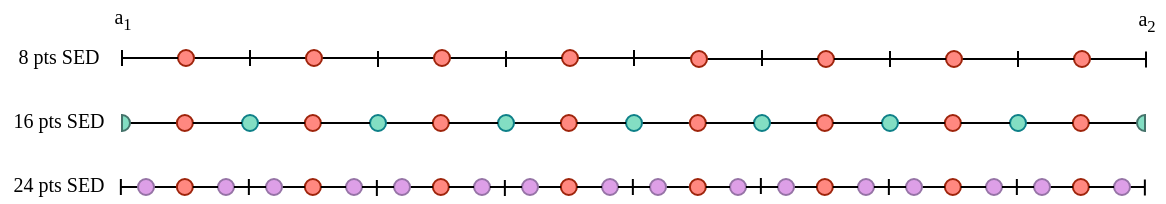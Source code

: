 <mxfile version="19.0.2" type="device"><diagram id="t1rFO4GFaMVporIxLslU" name="Page-1"><mxGraphModel dx="620" dy="334" grid="1" gridSize="2" guides="1" tooltips="1" connect="1" arrows="1" fold="1" page="1" pageScale="1" pageWidth="827" pageHeight="1169" math="0" shadow="0"><root><mxCell id="0"/><mxCell id="1" parent="0"/><mxCell id="R_F5awqtyZU5nKjXRvPa-4" value="" style="endArrow=none;html=1;rounded=0;startArrow=none;fontFamily=Times New Roman;" parent="1" source="R_F5awqtyZU5nKjXRvPa-13" edge="1"><mxGeometry width="50" height="50" relative="1" as="geometry"><mxPoint x="192" y="272" as="sourcePoint"/><mxPoint x="400" y="272" as="targetPoint"/></mxGeometry></mxCell><mxCell id="R_F5awqtyZU5nKjXRvPa-6" value="" style="endArrow=none;html=1;rounded=0;startArrow=none;fontFamily=Times New Roman;entryX=0;entryY=0.5;entryDx=0;entryDy=0;" parent="1" source="0OODQHvj4q36o2AzdJow-1" target="0OODQHvj4q36o2AzdJow-4" edge="1"><mxGeometry width="50" height="50" relative="1" as="geometry"><mxPoint x="196.0" y="272" as="sourcePoint"/><mxPoint x="248" y="280" as="targetPoint"/></mxGeometry></mxCell><mxCell id="R_F5awqtyZU5nKjXRvPa-13" value="" style="ellipse;whiteSpace=wrap;html=1;aspect=fixed;fontFamily=Times New Roman;fillColor=#FF8880;strokeColor=#9E240B;" parent="1" vertex="1"><mxGeometry x="332" y="268" width="8" height="8" as="geometry"/></mxCell><mxCell id="R_F5awqtyZU5nKjXRvPa-17" value="" style="endArrow=none;html=1;rounded=0;startArrow=none;fontFamily=Times New Roman;entryX=0;entryY=0.5;entryDx=0;entryDy=0;" parent="1" source="R_F5awqtyZU5nKjXRvPa-18" target="0OODQHvj4q36o2AzdJow-1" edge="1"><mxGeometry width="50" height="50" relative="1" as="geometry"><mxPoint x="128" y="272" as="sourcePoint"/><mxPoint x="192" y="284" as="targetPoint"/><Array as="points"/></mxGeometry></mxCell><mxCell id="R_F5awqtyZU5nKjXRvPa-18" value="" style="ellipse;whiteSpace=wrap;html=1;aspect=fixed;fontFamily=Times New Roman;fillColor=#FF8880;strokeColor=#9E240B;" parent="1" vertex="1"><mxGeometry x="140" y="268" width="8" height="8" as="geometry"/></mxCell><mxCell id="R_F5awqtyZU5nKjXRvPa-21" value="" style="endArrow=none;html=1;rounded=0;fontFamily=Times New Roman;entryX=0;entryY=0.5;entryDx=0;entryDy=0;" parent="1" target="R_F5awqtyZU5nKjXRvPa-18" edge="1"><mxGeometry width="50" height="50" relative="1" as="geometry"><mxPoint x="112" y="272" as="sourcePoint"/><mxPoint x="132" y="272.4" as="targetPoint"/></mxGeometry></mxCell><mxCell id="R_F5awqtyZU5nKjXRvPa-22" value="" style="endArrow=none;html=1;rounded=0;fontFamily=Times New Roman;" parent="1" edge="1"><mxGeometry width="50" height="50" relative="1" as="geometry"><mxPoint x="112" y="276" as="sourcePoint"/><mxPoint x="112" y="268" as="targetPoint"/><Array as="points"/></mxGeometry></mxCell><mxCell id="R_F5awqtyZU5nKjXRvPa-28" value="" style="endArrow=none;html=1;rounded=0;fontFamily=Times New Roman;" parent="1" edge="1"><mxGeometry width="50" height="50" relative="1" as="geometry"><mxPoint x="176" y="276" as="sourcePoint"/><mxPoint x="176" y="268" as="targetPoint"/><Array as="points"/></mxGeometry></mxCell><mxCell id="R_F5awqtyZU5nKjXRvPa-31" value="" style="endArrow=none;html=1;rounded=0;fontFamily=Times New Roman;" parent="1" edge="1"><mxGeometry width="50" height="50" relative="1" as="geometry"><mxPoint x="368" y="276" as="sourcePoint"/><mxPoint x="368" y="268" as="targetPoint"/><Array as="points"/></mxGeometry></mxCell><mxCell id="R_F5awqtyZU5nKjXRvPa-35" value="" style="endArrow=none;html=1;rounded=0;entryX=0;entryY=0.5;entryDx=0;entryDy=0;fontFamily=Times New Roman;exitX=1;exitY=0.5;exitDx=0;exitDy=0;" parent="1" target="R_F5awqtyZU5nKjXRvPa-13" edge="1" source="0OODQHvj4q36o2AzdJow-4"><mxGeometry width="50" height="50" relative="1" as="geometry"><mxPoint x="340" y="272" as="sourcePoint"/><mxPoint x="344" y="276" as="targetPoint"/><Array as="points"/></mxGeometry></mxCell><mxCell id="R_F5awqtyZU5nKjXRvPa-74" value="a&lt;sub&gt;2&lt;/sub&gt;" style="text;html=1;align=center;verticalAlign=middle;resizable=0;points=[];autosize=1;strokeColor=none;fillColor=none;fontSize=10;fontFamily=Times New Roman;" parent="1" vertex="1"><mxGeometry x="614" y="245" width="19" height="18" as="geometry"/></mxCell><mxCell id="0OODQHvj4q36o2AzdJow-2" value="" style="endArrow=none;html=1;rounded=0;fontFamily=Times New Roman;" edge="1" parent="1"><mxGeometry width="50" height="50" relative="1" as="geometry"><mxPoint x="240" y="276.5" as="sourcePoint"/><mxPoint x="240" y="268.5" as="targetPoint"/><Array as="points"/></mxGeometry></mxCell><mxCell id="0OODQHvj4q36o2AzdJow-1" value="" style="ellipse;whiteSpace=wrap;html=1;aspect=fixed;fontFamily=Times New Roman;fillColor=#FF8880;strokeColor=#9E240B;" vertex="1" parent="1"><mxGeometry x="204" y="268" width="8" height="8" as="geometry"/></mxCell><mxCell id="0OODQHvj4q36o2AzdJow-4" value="" style="ellipse;whiteSpace=wrap;html=1;aspect=fixed;fontFamily=Times New Roman;fillColor=#FF8880;strokeColor=#9E240B;" vertex="1" parent="1"><mxGeometry x="268" y="268" width="8" height="8" as="geometry"/></mxCell><mxCell id="0OODQHvj4q36o2AzdJow-5" value="" style="endArrow=none;html=1;rounded=0;fontFamily=Times New Roman;" edge="1" parent="1"><mxGeometry width="50" height="50" relative="1" as="geometry"><mxPoint x="304" y="276.5" as="sourcePoint"/><mxPoint x="304" y="268.5" as="targetPoint"/><Array as="points"/></mxGeometry></mxCell><mxCell id="0OODQHvj4q36o2AzdJow-6" value="a&lt;sub&gt;1&lt;/sub&gt;" style="text;html=1;align=center;verticalAlign=middle;resizable=0;points=[];autosize=1;strokeColor=none;fillColor=none;fontSize=10;fontFamily=Times New Roman;" vertex="1" parent="1"><mxGeometry x="102" y="243" width="20" height="20" as="geometry"/></mxCell><mxCell id="0OODQHvj4q36o2AzdJow-15" value="" style="endArrow=none;html=1;rounded=0;fontFamily=Times New Roman;entryX=0;entryY=0.5;entryDx=0;entryDy=0;startArrow=none;" edge="1" parent="1" target="0OODQHvj4q36o2AzdJow-14" source="0OODQHvj4q36o2AzdJow-143"><mxGeometry width="50" height="50" relative="1" as="geometry"><mxPoint x="111.43" y="304.5" as="sourcePoint"/><mxPoint x="131.43" y="304.9" as="targetPoint"/></mxGeometry></mxCell><mxCell id="0OODQHvj4q36o2AzdJow-12" value="" style="ellipse;whiteSpace=wrap;html=1;aspect=fixed;fontFamily=Times New Roman;fillColor=#FF8880;strokeColor=#9E240B;" vertex="1" parent="1"><mxGeometry x="331.43" y="300.5" width="8" height="8" as="geometry"/></mxCell><mxCell id="0OODQHvj4q36o2AzdJow-14" value="" style="ellipse;whiteSpace=wrap;html=1;aspect=fixed;fontFamily=Times New Roman;fillColor=#FF8880;strokeColor=#9E240B;" vertex="1" parent="1"><mxGeometry x="139.43" y="300.5" width="8" height="8" as="geometry"/></mxCell><mxCell id="0OODQHvj4q36o2AzdJow-19" value="" style="endArrow=none;html=1;rounded=0;entryX=0;entryY=0.5;entryDx=0;entryDy=0;fontFamily=Times New Roman;exitX=1;exitY=0.5;exitDx=0;exitDy=0;startArrow=none;" edge="1" parent="1" source="0OODQHvj4q36o2AzdJow-98" target="0OODQHvj4q36o2AzdJow-12"><mxGeometry width="50" height="50" relative="1" as="geometry"><mxPoint x="339.43" y="304.5" as="sourcePoint"/><mxPoint x="343.43" y="308.5" as="targetPoint"/><Array as="points"/></mxGeometry></mxCell><mxCell id="0OODQHvj4q36o2AzdJow-21" value="" style="ellipse;whiteSpace=wrap;html=1;aspect=fixed;fontFamily=Times New Roman;fillColor=#FF8880;strokeColor=#9E240B;" vertex="1" parent="1"><mxGeometry x="203.43" y="300.5" width="8" height="8" as="geometry"/></mxCell><mxCell id="0OODQHvj4q36o2AzdJow-13" value="" style="endArrow=none;html=1;rounded=0;startArrow=none;fontFamily=Times New Roman;entryX=0;entryY=0.5;entryDx=0;entryDy=0;" edge="1" parent="1" source="0OODQHvj4q36o2AzdJow-94" target="0OODQHvj4q36o2AzdJow-21"><mxGeometry width="50" height="50" relative="1" as="geometry"><mxPoint x="127.43" y="304.5" as="sourcePoint"/><mxPoint x="191.43" y="316.5" as="targetPoint"/><Array as="points"/></mxGeometry></mxCell><mxCell id="0OODQHvj4q36o2AzdJow-22" value="" style="ellipse;whiteSpace=wrap;html=1;aspect=fixed;fontFamily=Times New Roman;fillColor=#FF8880;strokeColor=#9E240B;" vertex="1" parent="1"><mxGeometry x="267.43" y="300.5" width="8" height="8" as="geometry"/></mxCell><mxCell id="0OODQHvj4q36o2AzdJow-11" value="" style="endArrow=none;html=1;rounded=0;startArrow=none;fontFamily=Times New Roman;entryX=0;entryY=0.5;entryDx=0;entryDy=0;" edge="1" parent="1" source="0OODQHvj4q36o2AzdJow-96" target="0OODQHvj4q36o2AzdJow-22"><mxGeometry width="50" height="50" relative="1" as="geometry"><mxPoint x="195.43" y="304.5" as="sourcePoint"/><mxPoint x="247.43" y="312.5" as="targetPoint"/></mxGeometry></mxCell><mxCell id="0OODQHvj4q36o2AzdJow-45" value="" style="endArrow=none;html=1;rounded=0;startArrow=none;fontFamily=Times New Roman;exitX=1;exitY=0.5;exitDx=0;exitDy=0;" edge="1" parent="1" source="0OODQHvj4q36o2AzdJow-100"><mxGeometry width="50" height="50" relative="1" as="geometry"><mxPoint x="353.43" y="318.5" as="sourcePoint"/><mxPoint x="395.43" y="304.5" as="targetPoint"/></mxGeometry></mxCell><mxCell id="0OODQHvj4q36o2AzdJow-10" value="" style="endArrow=none;html=1;rounded=0;startArrow=none;fontFamily=Times New Roman;" edge="1" parent="1" source="0OODQHvj4q36o2AzdJow-31"><mxGeometry width="50" height="50" relative="1" as="geometry"><mxPoint x="191.43" y="304.5" as="sourcePoint"/><mxPoint x="399.43" y="304.5" as="targetPoint"/></mxGeometry></mxCell><mxCell id="0OODQHvj4q36o2AzdJow-30" value="" style="ellipse;whiteSpace=wrap;html=1;aspect=fixed;fontFamily=Times New Roman;fillColor=#FF8880;strokeColor=#9E240B;" vertex="1" parent="1"><mxGeometry x="587.43" y="300.5" width="8" height="8" as="geometry"/></mxCell><mxCell id="0OODQHvj4q36o2AzdJow-34" value="" style="endArrow=none;html=1;rounded=0;entryX=0;entryY=0.5;entryDx=0;entryDy=0;fontFamily=Times New Roman;exitX=1;exitY=0.5;exitDx=0;exitDy=0;startArrow=none;" edge="1" parent="1" source="0OODQHvj4q36o2AzdJow-106" target="0OODQHvj4q36o2AzdJow-30"><mxGeometry width="50" height="50" relative="1" as="geometry"><mxPoint x="595.43" y="304" as="sourcePoint"/><mxPoint x="599.43" y="308" as="targetPoint"/><Array as="points"/></mxGeometry></mxCell><mxCell id="0OODQHvj4q36o2AzdJow-36" value="" style="ellipse;whiteSpace=wrap;html=1;aspect=fixed;fontFamily=Times New Roman;fillColor=#FF8880;strokeColor=#9E240B;" vertex="1" parent="1"><mxGeometry x="459.43" y="300.5" width="8" height="8" as="geometry"/></mxCell><mxCell id="0OODQHvj4q36o2AzdJow-37" value="" style="endArrow=none;html=1;rounded=0;startArrow=none;fontFamily=Times New Roman;entryX=0;entryY=0.5;entryDx=0;entryDy=0;" edge="1" parent="1" source="0OODQHvj4q36o2AzdJow-102" target="0OODQHvj4q36o2AzdJow-36"><mxGeometry width="50" height="50" relative="1" as="geometry"><mxPoint x="383.43" y="304" as="sourcePoint"/><mxPoint x="447.43" y="316" as="targetPoint"/><Array as="points"/></mxGeometry></mxCell><mxCell id="0OODQHvj4q36o2AzdJow-38" value="" style="ellipse;whiteSpace=wrap;html=1;aspect=fixed;fontFamily=Times New Roman;fillColor=#FF8880;strokeColor=#9E240B;" vertex="1" parent="1"><mxGeometry x="523.43" y="300.5" width="8" height="8" as="geometry"/></mxCell><mxCell id="0OODQHvj4q36o2AzdJow-39" value="" style="endArrow=none;html=1;rounded=0;startArrow=none;fontFamily=Times New Roman;entryX=0;entryY=0.5;entryDx=0;entryDy=0;" edge="1" parent="1" source="0OODQHvj4q36o2AzdJow-104" target="0OODQHvj4q36o2AzdJow-38"><mxGeometry width="50" height="50" relative="1" as="geometry"><mxPoint x="451.43" y="304" as="sourcePoint"/><mxPoint x="503.43" y="312" as="targetPoint"/></mxGeometry></mxCell><mxCell id="0OODQHvj4q36o2AzdJow-31" value="" style="ellipse;whiteSpace=wrap;html=1;aspect=fixed;fontFamily=Times New Roman;fillColor=#FF8880;strokeColor=#9E240B;" vertex="1" parent="1"><mxGeometry x="395.93" y="300.5" width="8" height="8" as="geometry"/></mxCell><mxCell id="0OODQHvj4q36o2AzdJow-64" value="" style="endArrow=none;html=1;rounded=0;fontFamily=Times New Roman;entryX=0;entryY=0.5;entryDx=0;entryDy=0;startArrow=none;" edge="1" parent="1" target="0OODQHvj4q36o2AzdJow-67"><mxGeometry width="50" height="50" relative="1" as="geometry"><mxPoint x="128" y="336.5" as="sourcePoint"/><mxPoint x="131.43" y="336.9" as="targetPoint"/></mxGeometry></mxCell><mxCell id="0OODQHvj4q36o2AzdJow-65" value="" style="endArrow=none;html=1;rounded=0;fontFamily=Times New Roman;" edge="1" parent="1"><mxGeometry width="50" height="50" relative="1" as="geometry"><mxPoint x="111.43" y="340.5" as="sourcePoint"/><mxPoint x="111.43" y="332.5" as="targetPoint"/><Array as="points"/></mxGeometry></mxCell><mxCell id="0OODQHvj4q36o2AzdJow-66" value="" style="ellipse;whiteSpace=wrap;html=1;aspect=fixed;fontFamily=Times New Roman;fillColor=#FF8880;strokeColor=#9E240B;" vertex="1" parent="1"><mxGeometry x="331.43" y="332.5" width="8" height="8" as="geometry"/></mxCell><mxCell id="0OODQHvj4q36o2AzdJow-67" value="" style="ellipse;whiteSpace=wrap;html=1;aspect=fixed;fontFamily=Times New Roman;fillColor=#FF8880;strokeColor=#9E240B;" vertex="1" parent="1"><mxGeometry x="139.43" y="332.5" width="8" height="8" as="geometry"/></mxCell><mxCell id="0OODQHvj4q36o2AzdJow-68" value="" style="endArrow=none;html=1;rounded=0;fontFamily=Times New Roman;" edge="1" parent="1"><mxGeometry width="50" height="50" relative="1" as="geometry"><mxPoint x="175.43" y="340.5" as="sourcePoint"/><mxPoint x="175.43" y="332.5" as="targetPoint"/><Array as="points"/></mxGeometry></mxCell><mxCell id="0OODQHvj4q36o2AzdJow-69" value="" style="endArrow=none;html=1;rounded=0;fontFamily=Times New Roman;" edge="1" parent="1"><mxGeometry width="50" height="50" relative="1" as="geometry"><mxPoint x="367.43" y="340.5" as="sourcePoint"/><mxPoint x="367.43" y="332.5" as="targetPoint"/><Array as="points"/></mxGeometry></mxCell><mxCell id="0OODQHvj4q36o2AzdJow-70" value="" style="endArrow=none;html=1;rounded=0;entryX=0;entryY=0.5;entryDx=0;entryDy=0;fontFamily=Times New Roman;exitX=1;exitY=0.5;exitDx=0;exitDy=0;startArrow=none;" edge="1" parent="1" source="0OODQHvj4q36o2AzdJow-122" target="0OODQHvj4q36o2AzdJow-66"><mxGeometry width="50" height="50" relative="1" as="geometry"><mxPoint x="339.43" y="336.5" as="sourcePoint"/><mxPoint x="343.43" y="340.5" as="targetPoint"/><Array as="points"/></mxGeometry></mxCell><mxCell id="0OODQHvj4q36o2AzdJow-71" value="" style="endArrow=none;html=1;rounded=0;fontFamily=Times New Roman;" edge="1" parent="1"><mxGeometry width="50" height="50" relative="1" as="geometry"><mxPoint x="239.43" y="341" as="sourcePoint"/><mxPoint x="239.43" y="333" as="targetPoint"/><Array as="points"/></mxGeometry></mxCell><mxCell id="0OODQHvj4q36o2AzdJow-72" value="" style="ellipse;whiteSpace=wrap;html=1;aspect=fixed;fontFamily=Times New Roman;fillColor=#FF8880;strokeColor=#9E240B;" vertex="1" parent="1"><mxGeometry x="203.43" y="332.5" width="8" height="8" as="geometry"/></mxCell><mxCell id="0OODQHvj4q36o2AzdJow-73" value="" style="endArrow=none;html=1;rounded=0;startArrow=none;fontFamily=Times New Roman;entryX=0;entryY=0.5;entryDx=0;entryDy=0;" edge="1" parent="1" source="0OODQHvj4q36o2AzdJow-114" target="0OODQHvj4q36o2AzdJow-72"><mxGeometry width="50" height="50" relative="1" as="geometry"><mxPoint x="127.43" y="336.5" as="sourcePoint"/><mxPoint x="191.43" y="348.5" as="targetPoint"/><Array as="points"/></mxGeometry></mxCell><mxCell id="0OODQHvj4q36o2AzdJow-74" value="" style="ellipse;whiteSpace=wrap;html=1;aspect=fixed;fontFamily=Times New Roman;fillColor=#FF8880;strokeColor=#9E240B;" vertex="1" parent="1"><mxGeometry x="267.43" y="332.5" width="8" height="8" as="geometry"/></mxCell><mxCell id="0OODQHvj4q36o2AzdJow-75" value="" style="endArrow=none;html=1;rounded=0;startArrow=none;fontFamily=Times New Roman;entryX=0;entryY=0.5;entryDx=0;entryDy=0;" edge="1" parent="1" source="0OODQHvj4q36o2AzdJow-118" target="0OODQHvj4q36o2AzdJow-74"><mxGeometry width="50" height="50" relative="1" as="geometry"><mxPoint x="195.43" y="336.5" as="sourcePoint"/><mxPoint x="247.43" y="344.5" as="targetPoint"/></mxGeometry></mxCell><mxCell id="0OODQHvj4q36o2AzdJow-76" value="" style="endArrow=none;html=1;rounded=0;fontFamily=Times New Roman;" edge="1" parent="1"><mxGeometry width="50" height="50" relative="1" as="geometry"><mxPoint x="303.43" y="341" as="sourcePoint"/><mxPoint x="303.43" y="333" as="targetPoint"/><Array as="points"/></mxGeometry></mxCell><mxCell id="0OODQHvj4q36o2AzdJow-77" value="" style="endArrow=none;html=1;rounded=0;startArrow=none;fontFamily=Times New Roman;exitX=1;exitY=0.5;exitDx=0;exitDy=0;" edge="1" parent="1" source="0OODQHvj4q36o2AzdJow-126"><mxGeometry width="50" height="50" relative="1" as="geometry"><mxPoint x="353.43" y="350.5" as="sourcePoint"/><mxPoint x="395.43" y="336.5" as="targetPoint"/></mxGeometry></mxCell><mxCell id="0OODQHvj4q36o2AzdJow-79" value="" style="endArrow=none;html=1;rounded=0;startArrow=none;fontFamily=Times New Roman;" edge="1" parent="1" source="0OODQHvj4q36o2AzdJow-91"><mxGeometry width="50" height="50" relative="1" as="geometry"><mxPoint x="191.43" y="336.5" as="sourcePoint"/><mxPoint x="399.43" y="336.5" as="targetPoint"/></mxGeometry></mxCell><mxCell id="0OODQHvj4q36o2AzdJow-80" value="" style="endArrow=none;html=1;rounded=0;fontFamily=Times New Roman;" edge="1" parent="1"><mxGeometry width="50" height="50" relative="1" as="geometry"><mxPoint x="623.43" y="340.75" as="sourcePoint"/><mxPoint x="623.43" y="332.75" as="targetPoint"/><Array as="points"/></mxGeometry></mxCell><mxCell id="0OODQHvj4q36o2AzdJow-81" value="" style="endArrow=none;html=1;rounded=0;startArrow=none;fontFamily=Times New Roman;exitX=1;exitY=0.5;exitDx=0;exitDy=0;" edge="1" parent="1" source="0OODQHvj4q36o2AzdJow-140"><mxGeometry width="50" height="50" relative="1" as="geometry"><mxPoint x="595.43" y="337.08" as="sourcePoint"/><mxPoint x="623.43" y="336.5" as="targetPoint"/></mxGeometry></mxCell><mxCell id="0OODQHvj4q36o2AzdJow-82" value="" style="ellipse;whiteSpace=wrap;html=1;aspect=fixed;fontFamily=Times New Roman;fillColor=#FF8880;strokeColor=#9E240B;" vertex="1" parent="1"><mxGeometry x="587.43" y="332.5" width="8" height="8" as="geometry"/></mxCell><mxCell id="0OODQHvj4q36o2AzdJow-83" value="" style="endArrow=none;html=1;rounded=0;fontFamily=Times New Roman;" edge="1" parent="1"><mxGeometry width="50" height="50" relative="1" as="geometry"><mxPoint x="431.43" y="340" as="sourcePoint"/><mxPoint x="431.43" y="332" as="targetPoint"/><Array as="points"/></mxGeometry></mxCell><mxCell id="0OODQHvj4q36o2AzdJow-84" value="" style="endArrow=none;html=1;rounded=0;entryX=0;entryY=0.5;entryDx=0;entryDy=0;fontFamily=Times New Roman;exitX=1;exitY=0.5;exitDx=0;exitDy=0;startArrow=none;" edge="1" parent="1" source="0OODQHvj4q36o2AzdJow-138" target="0OODQHvj4q36o2AzdJow-82"><mxGeometry width="50" height="50" relative="1" as="geometry"><mxPoint x="595.43" y="336" as="sourcePoint"/><mxPoint x="599.43" y="340" as="targetPoint"/><Array as="points"/></mxGeometry></mxCell><mxCell id="0OODQHvj4q36o2AzdJow-85" value="" style="endArrow=none;html=1;rounded=0;fontFamily=Times New Roman;" edge="1" parent="1"><mxGeometry width="50" height="50" relative="1" as="geometry"><mxPoint x="495.43" y="340.5" as="sourcePoint"/><mxPoint x="495.43" y="332.5" as="targetPoint"/><Array as="points"/></mxGeometry></mxCell><mxCell id="0OODQHvj4q36o2AzdJow-86" value="" style="ellipse;whiteSpace=wrap;html=1;aspect=fixed;fontFamily=Times New Roman;fillColor=#FF8880;strokeColor=#9E240B;" vertex="1" parent="1"><mxGeometry x="459.43" y="332.5" width="8" height="8" as="geometry"/></mxCell><mxCell id="0OODQHvj4q36o2AzdJow-87" value="" style="endArrow=none;html=1;rounded=0;startArrow=none;fontFamily=Times New Roman;entryX=0;entryY=0.5;entryDx=0;entryDy=0;" edge="1" parent="1" source="0OODQHvj4q36o2AzdJow-130" target="0OODQHvj4q36o2AzdJow-86"><mxGeometry width="50" height="50" relative="1" as="geometry"><mxPoint x="383.43" y="336" as="sourcePoint"/><mxPoint x="447.43" y="348" as="targetPoint"/><Array as="points"/></mxGeometry></mxCell><mxCell id="0OODQHvj4q36o2AzdJow-88" value="" style="ellipse;whiteSpace=wrap;html=1;aspect=fixed;fontFamily=Times New Roman;fillColor=#FF8880;strokeColor=#9E240B;" vertex="1" parent="1"><mxGeometry x="523.43" y="332.5" width="8" height="8" as="geometry"/></mxCell><mxCell id="0OODQHvj4q36o2AzdJow-89" value="" style="endArrow=none;html=1;rounded=0;startArrow=none;fontFamily=Times New Roman;entryX=0;entryY=0.5;entryDx=0;entryDy=0;" edge="1" parent="1" source="0OODQHvj4q36o2AzdJow-134" target="0OODQHvj4q36o2AzdJow-88"><mxGeometry width="50" height="50" relative="1" as="geometry"><mxPoint x="451.43" y="336" as="sourcePoint"/><mxPoint x="503.43" y="344" as="targetPoint"/></mxGeometry></mxCell><mxCell id="0OODQHvj4q36o2AzdJow-90" value="" style="endArrow=none;html=1;rounded=0;fontFamily=Times New Roman;" edge="1" parent="1"><mxGeometry width="50" height="50" relative="1" as="geometry"><mxPoint x="559.43" y="340.5" as="sourcePoint"/><mxPoint x="559.43" y="332.5" as="targetPoint"/><Array as="points"/></mxGeometry></mxCell><mxCell id="0OODQHvj4q36o2AzdJow-91" value="" style="ellipse;whiteSpace=wrap;html=1;aspect=fixed;fontFamily=Times New Roman;fillColor=#FF8880;strokeColor=#9E240B;" vertex="1" parent="1"><mxGeometry x="395.93" y="332.5" width="8" height="8" as="geometry"/></mxCell><mxCell id="0OODQHvj4q36o2AzdJow-94" value="" style="ellipse;whiteSpace=wrap;html=1;aspect=fixed;fontFamily=Times New Roman;fillColor=#83DEC3;strokeColor=#0e8088;" vertex="1" parent="1"><mxGeometry x="172" y="300.5" width="8" height="8" as="geometry"/></mxCell><mxCell id="0OODQHvj4q36o2AzdJow-95" value="" style="endArrow=none;html=1;rounded=0;startArrow=none;fontFamily=Times New Roman;entryX=0;entryY=0.5;entryDx=0;entryDy=0;" edge="1" parent="1" source="0OODQHvj4q36o2AzdJow-14" target="0OODQHvj4q36o2AzdJow-94"><mxGeometry width="50" height="50" relative="1" as="geometry"><mxPoint x="147.43" y="304.5" as="sourcePoint"/><mxPoint x="203.43" y="304.5" as="targetPoint"/><Array as="points"/></mxGeometry></mxCell><mxCell id="0OODQHvj4q36o2AzdJow-96" value="" style="ellipse;whiteSpace=wrap;html=1;aspect=fixed;fontFamily=Times New Roman;fillColor=#83DEC3;strokeColor=#0e8088;" vertex="1" parent="1"><mxGeometry x="236" y="300.5" width="8" height="8" as="geometry"/></mxCell><mxCell id="0OODQHvj4q36o2AzdJow-97" value="" style="endArrow=none;html=1;rounded=0;startArrow=none;fontFamily=Times New Roman;entryX=0;entryY=0.5;entryDx=0;entryDy=0;" edge="1" parent="1" source="0OODQHvj4q36o2AzdJow-21" target="0OODQHvj4q36o2AzdJow-96"><mxGeometry width="50" height="50" relative="1" as="geometry"><mxPoint x="211.43" y="304.5" as="sourcePoint"/><mxPoint x="267.43" y="304.5" as="targetPoint"/></mxGeometry></mxCell><mxCell id="0OODQHvj4q36o2AzdJow-98" value="" style="ellipse;whiteSpace=wrap;html=1;aspect=fixed;fontFamily=Times New Roman;fillColor=#83DEC3;strokeColor=#0e8088;" vertex="1" parent="1"><mxGeometry x="300" y="300.5" width="8" height="8" as="geometry"/></mxCell><mxCell id="0OODQHvj4q36o2AzdJow-99" value="" style="endArrow=none;html=1;rounded=0;entryX=0;entryY=0.5;entryDx=0;entryDy=0;fontFamily=Times New Roman;exitX=1;exitY=0.5;exitDx=0;exitDy=0;" edge="1" parent="1" source="0OODQHvj4q36o2AzdJow-22" target="0OODQHvj4q36o2AzdJow-98"><mxGeometry width="50" height="50" relative="1" as="geometry"><mxPoint x="275.43" y="304.5" as="sourcePoint"/><mxPoint x="331.43" y="304.5" as="targetPoint"/><Array as="points"/></mxGeometry></mxCell><mxCell id="0OODQHvj4q36o2AzdJow-100" value="" style="ellipse;whiteSpace=wrap;html=1;aspect=fixed;fontFamily=Times New Roman;fillColor=#83DEC3;strokeColor=#0e8088;" vertex="1" parent="1"><mxGeometry x="364" y="300.5" width="8" height="8" as="geometry"/></mxCell><mxCell id="0OODQHvj4q36o2AzdJow-101" value="" style="endArrow=none;html=1;rounded=0;startArrow=none;fontFamily=Times New Roman;exitX=1;exitY=0.5;exitDx=0;exitDy=0;" edge="1" parent="1" source="0OODQHvj4q36o2AzdJow-12" target="0OODQHvj4q36o2AzdJow-100"><mxGeometry width="50" height="50" relative="1" as="geometry"><mxPoint x="339.43" y="304.5" as="sourcePoint"/><mxPoint x="395.43" y="304.5" as="targetPoint"/></mxGeometry></mxCell><mxCell id="0OODQHvj4q36o2AzdJow-102" value="" style="ellipse;whiteSpace=wrap;html=1;aspect=fixed;fontFamily=Times New Roman;fillColor=#83DEC3;strokeColor=#0e8088;" vertex="1" parent="1"><mxGeometry x="428" y="300.5" width="8" height="8" as="geometry"/></mxCell><mxCell id="0OODQHvj4q36o2AzdJow-103" value="" style="endArrow=none;html=1;rounded=0;startArrow=none;fontFamily=Times New Roman;entryX=0;entryY=0.5;entryDx=0;entryDy=0;" edge="1" parent="1" source="0OODQHvj4q36o2AzdJow-31" target="0OODQHvj4q36o2AzdJow-102"><mxGeometry width="50" height="50" relative="1" as="geometry"><mxPoint x="403.93" y="304.5" as="sourcePoint"/><mxPoint x="459.43" y="304.5" as="targetPoint"/><Array as="points"/></mxGeometry></mxCell><mxCell id="0OODQHvj4q36o2AzdJow-104" value="" style="ellipse;whiteSpace=wrap;html=1;aspect=fixed;fontFamily=Times New Roman;fillColor=#83DEC3;strokeColor=#0e8088;" vertex="1" parent="1"><mxGeometry x="492" y="300.5" width="8" height="8" as="geometry"/></mxCell><mxCell id="0OODQHvj4q36o2AzdJow-105" value="" style="endArrow=none;html=1;rounded=0;startArrow=none;fontFamily=Times New Roman;entryX=0;entryY=0.5;entryDx=0;entryDy=0;" edge="1" parent="1" source="0OODQHvj4q36o2AzdJow-36" target="0OODQHvj4q36o2AzdJow-104"><mxGeometry width="50" height="50" relative="1" as="geometry"><mxPoint x="467.43" y="304.5" as="sourcePoint"/><mxPoint x="523.43" y="304.5" as="targetPoint"/></mxGeometry></mxCell><mxCell id="0OODQHvj4q36o2AzdJow-106" value="" style="ellipse;whiteSpace=wrap;html=1;aspect=fixed;fontFamily=Times New Roman;fillColor=#83DEC3;strokeColor=#0e8088;" vertex="1" parent="1"><mxGeometry x="556" y="300.5" width="8" height="8" as="geometry"/></mxCell><mxCell id="0OODQHvj4q36o2AzdJow-107" value="" style="endArrow=none;html=1;rounded=0;entryX=0;entryY=0.5;entryDx=0;entryDy=0;fontFamily=Times New Roman;exitX=1;exitY=0.5;exitDx=0;exitDy=0;" edge="1" parent="1" source="0OODQHvj4q36o2AzdJow-38" target="0OODQHvj4q36o2AzdJow-106"><mxGeometry width="50" height="50" relative="1" as="geometry"><mxPoint x="531.43" y="304.5" as="sourcePoint"/><mxPoint x="587.43" y="304.5" as="targetPoint"/><Array as="points"/></mxGeometry></mxCell><mxCell id="0OODQHvj4q36o2AzdJow-109" value="" style="endArrow=none;html=1;rounded=0;startArrow=none;fontFamily=Times New Roman;exitX=1;exitY=0.5;exitDx=0;exitDy=0;" edge="1" parent="1" source="0OODQHvj4q36o2AzdJow-30" target="0OODQHvj4q36o2AzdJow-145"><mxGeometry width="50" height="50" relative="1" as="geometry"><mxPoint x="595.43" y="304.5" as="sourcePoint"/><mxPoint x="612" y="300" as="targetPoint"/></mxGeometry></mxCell><mxCell id="0OODQHvj4q36o2AzdJow-111" value="" style="endArrow=none;html=1;rounded=0;fontFamily=Times New Roman;entryX=0;entryY=0.5;entryDx=0;entryDy=0;" edge="1" parent="1"><mxGeometry width="50" height="50" relative="1" as="geometry"><mxPoint x="111.43" y="336.5" as="sourcePoint"/><mxPoint x="120" y="336.5" as="targetPoint"/></mxGeometry></mxCell><mxCell id="0OODQHvj4q36o2AzdJow-112" value="" style="ellipse;whiteSpace=wrap;html=1;aspect=fixed;fontFamily=Times New Roman;fillColor=#DD9FE7;strokeColor=#9673a6;" vertex="1" parent="1"><mxGeometry x="160" y="332.5" width="8" height="8" as="geometry"/></mxCell><mxCell id="0OODQHvj4q36o2AzdJow-113" value="" style="endArrow=none;html=1;rounded=0;startArrow=none;fontFamily=Times New Roman;entryX=0;entryY=0.5;entryDx=0;entryDy=0;" edge="1" parent="1" source="0OODQHvj4q36o2AzdJow-67" target="0OODQHvj4q36o2AzdJow-112"><mxGeometry width="50" height="50" relative="1" as="geometry"><mxPoint x="147.43" y="336.5" as="sourcePoint"/><mxPoint x="203.43" y="336.5" as="targetPoint"/><Array as="points"/></mxGeometry></mxCell><mxCell id="0OODQHvj4q36o2AzdJow-114" value="" style="ellipse;whiteSpace=wrap;html=1;aspect=fixed;fontFamily=Times New Roman;fillColor=#DD9FE7;strokeColor=#9673a6;" vertex="1" parent="1"><mxGeometry x="184" y="332.5" width="8" height="8" as="geometry"/></mxCell><mxCell id="0OODQHvj4q36o2AzdJow-115" value="" style="endArrow=none;html=1;rounded=0;startArrow=none;fontFamily=Times New Roman;entryX=0;entryY=0.5;entryDx=0;entryDy=0;" edge="1" parent="1" source="0OODQHvj4q36o2AzdJow-112" target="0OODQHvj4q36o2AzdJow-114"><mxGeometry width="50" height="50" relative="1" as="geometry"><mxPoint x="168" y="336.5" as="sourcePoint"/><mxPoint x="203.43" y="336.5" as="targetPoint"/><Array as="points"/></mxGeometry></mxCell><mxCell id="0OODQHvj4q36o2AzdJow-116" value="" style="ellipse;whiteSpace=wrap;html=1;aspect=fixed;fontFamily=Times New Roman;fillColor=#DD9FE7;strokeColor=#9673a6;" vertex="1" parent="1"><mxGeometry x="224" y="332.5" width="8" height="8" as="geometry"/></mxCell><mxCell id="0OODQHvj4q36o2AzdJow-117" value="" style="endArrow=none;html=1;rounded=0;startArrow=none;fontFamily=Times New Roman;entryX=0;entryY=0.5;entryDx=0;entryDy=0;" edge="1" parent="1" source="0OODQHvj4q36o2AzdJow-72" target="0OODQHvj4q36o2AzdJow-116"><mxGeometry width="50" height="50" relative="1" as="geometry"><mxPoint x="211.43" y="336.5" as="sourcePoint"/><mxPoint x="267.43" y="336.5" as="targetPoint"/></mxGeometry></mxCell><mxCell id="0OODQHvj4q36o2AzdJow-118" value="" style="ellipse;whiteSpace=wrap;html=1;aspect=fixed;fontFamily=Times New Roman;fillColor=#DD9FE7;strokeColor=#9673a6;" vertex="1" parent="1"><mxGeometry x="248" y="332.5" width="8" height="8" as="geometry"/></mxCell><mxCell id="0OODQHvj4q36o2AzdJow-119" value="" style="endArrow=none;html=1;rounded=0;startArrow=none;fontFamily=Times New Roman;entryX=0;entryY=0.5;entryDx=0;entryDy=0;" edge="1" parent="1" source="0OODQHvj4q36o2AzdJow-116" target="0OODQHvj4q36o2AzdJow-118"><mxGeometry width="50" height="50" relative="1" as="geometry"><mxPoint x="232" y="336.5" as="sourcePoint"/><mxPoint x="267.43" y="336.5" as="targetPoint"/></mxGeometry></mxCell><mxCell id="0OODQHvj4q36o2AzdJow-120" value="" style="ellipse;whiteSpace=wrap;html=1;aspect=fixed;fontFamily=Times New Roman;fillColor=#DD9FE7;strokeColor=#9673a6;" vertex="1" parent="1"><mxGeometry x="288" y="332.5" width="8" height="8" as="geometry"/></mxCell><mxCell id="0OODQHvj4q36o2AzdJow-121" value="" style="endArrow=none;html=1;rounded=0;entryX=0;entryY=0.5;entryDx=0;entryDy=0;fontFamily=Times New Roman;exitX=1;exitY=0.5;exitDx=0;exitDy=0;" edge="1" parent="1" source="0OODQHvj4q36o2AzdJow-74" target="0OODQHvj4q36o2AzdJow-120"><mxGeometry width="50" height="50" relative="1" as="geometry"><mxPoint x="275.43" y="336.5" as="sourcePoint"/><mxPoint x="331.43" y="336.5" as="targetPoint"/><Array as="points"/></mxGeometry></mxCell><mxCell id="0OODQHvj4q36o2AzdJow-122" value="" style="ellipse;whiteSpace=wrap;html=1;aspect=fixed;fontFamily=Times New Roman;fillColor=#DD9FE7;strokeColor=#9673a6;" vertex="1" parent="1"><mxGeometry x="312" y="332.5" width="8" height="8" as="geometry"/></mxCell><mxCell id="0OODQHvj4q36o2AzdJow-123" value="" style="endArrow=none;html=1;rounded=0;entryX=0;entryY=0.5;entryDx=0;entryDy=0;fontFamily=Times New Roman;exitX=1;exitY=0.5;exitDx=0;exitDy=0;startArrow=none;" edge="1" parent="1" source="0OODQHvj4q36o2AzdJow-120" target="0OODQHvj4q36o2AzdJow-122"><mxGeometry width="50" height="50" relative="1" as="geometry"><mxPoint x="296" y="336.5" as="sourcePoint"/><mxPoint x="331.43" y="336.5" as="targetPoint"/><Array as="points"/></mxGeometry></mxCell><mxCell id="0OODQHvj4q36o2AzdJow-124" value="" style="ellipse;whiteSpace=wrap;html=1;aspect=fixed;fontFamily=Times New Roman;fillColor=#DD9FE7;strokeColor=#9673a6;" vertex="1" parent="1"><mxGeometry x="352" y="332.5" width="8" height="8" as="geometry"/></mxCell><mxCell id="0OODQHvj4q36o2AzdJow-125" value="" style="endArrow=none;html=1;rounded=0;startArrow=none;fontFamily=Times New Roman;exitX=1;exitY=0.5;exitDx=0;exitDy=0;" edge="1" parent="1" source="0OODQHvj4q36o2AzdJow-66" target="0OODQHvj4q36o2AzdJow-124"><mxGeometry width="50" height="50" relative="1" as="geometry"><mxPoint x="339.43" y="336.5" as="sourcePoint"/><mxPoint x="395.43" y="336.5" as="targetPoint"/></mxGeometry></mxCell><mxCell id="0OODQHvj4q36o2AzdJow-126" value="" style="ellipse;whiteSpace=wrap;html=1;aspect=fixed;fontFamily=Times New Roman;fillColor=#DD9FE7;strokeColor=#9673a6;" vertex="1" parent="1"><mxGeometry x="376" y="332.5" width="8" height="8" as="geometry"/></mxCell><mxCell id="0OODQHvj4q36o2AzdJow-127" value="" style="endArrow=none;html=1;rounded=0;startArrow=none;fontFamily=Times New Roman;exitX=1;exitY=0.5;exitDx=0;exitDy=0;" edge="1" parent="1" source="0OODQHvj4q36o2AzdJow-124" target="0OODQHvj4q36o2AzdJow-126"><mxGeometry width="50" height="50" relative="1" as="geometry"><mxPoint x="360" y="336.5" as="sourcePoint"/><mxPoint x="395.43" y="336.5" as="targetPoint"/></mxGeometry></mxCell><mxCell id="0OODQHvj4q36o2AzdJow-128" value="" style="ellipse;whiteSpace=wrap;html=1;aspect=fixed;fontFamily=Times New Roman;fillColor=#DD9FE7;strokeColor=#9673a6;" vertex="1" parent="1"><mxGeometry x="416" y="332.5" width="8" height="8" as="geometry"/></mxCell><mxCell id="0OODQHvj4q36o2AzdJow-129" value="" style="endArrow=none;html=1;rounded=0;startArrow=none;fontFamily=Times New Roman;entryX=0;entryY=0.5;entryDx=0;entryDy=0;" edge="1" parent="1" source="0OODQHvj4q36o2AzdJow-91" target="0OODQHvj4q36o2AzdJow-128"><mxGeometry width="50" height="50" relative="1" as="geometry"><mxPoint x="403.93" y="336.5" as="sourcePoint"/><mxPoint x="459.43" y="336.5" as="targetPoint"/><Array as="points"/></mxGeometry></mxCell><mxCell id="0OODQHvj4q36o2AzdJow-130" value="" style="ellipse;whiteSpace=wrap;html=1;aspect=fixed;fontFamily=Times New Roman;fillColor=#DD9FE7;strokeColor=#9673a6;" vertex="1" parent="1"><mxGeometry x="440" y="332.5" width="8" height="8" as="geometry"/></mxCell><mxCell id="0OODQHvj4q36o2AzdJow-131" value="" style="endArrow=none;html=1;rounded=0;startArrow=none;fontFamily=Times New Roman;entryX=0;entryY=0.5;entryDx=0;entryDy=0;" edge="1" parent="1" source="0OODQHvj4q36o2AzdJow-128" target="0OODQHvj4q36o2AzdJow-130"><mxGeometry width="50" height="50" relative="1" as="geometry"><mxPoint x="424" y="336.5" as="sourcePoint"/><mxPoint x="459.43" y="336.5" as="targetPoint"/><Array as="points"/></mxGeometry></mxCell><mxCell id="0OODQHvj4q36o2AzdJow-132" value="" style="ellipse;whiteSpace=wrap;html=1;aspect=fixed;fontFamily=Times New Roman;fillColor=#DD9FE7;strokeColor=#9673a6;" vertex="1" parent="1"><mxGeometry x="480" y="332.5" width="8" height="8" as="geometry"/></mxCell><mxCell id="0OODQHvj4q36o2AzdJow-133" value="" style="endArrow=none;html=1;rounded=0;startArrow=none;fontFamily=Times New Roman;entryX=0;entryY=0.5;entryDx=0;entryDy=0;" edge="1" parent="1" source="0OODQHvj4q36o2AzdJow-86" target="0OODQHvj4q36o2AzdJow-132"><mxGeometry width="50" height="50" relative="1" as="geometry"><mxPoint x="467.43" y="336.5" as="sourcePoint"/><mxPoint x="523.43" y="336.5" as="targetPoint"/></mxGeometry></mxCell><mxCell id="0OODQHvj4q36o2AzdJow-134" value="" style="ellipse;whiteSpace=wrap;html=1;aspect=fixed;fontFamily=Times New Roman;fillColor=#DD9FE7;strokeColor=#9673a6;" vertex="1" parent="1"><mxGeometry x="504" y="332.5" width="8" height="8" as="geometry"/></mxCell><mxCell id="0OODQHvj4q36o2AzdJow-135" value="" style="endArrow=none;html=1;rounded=0;startArrow=none;fontFamily=Times New Roman;entryX=0;entryY=0.5;entryDx=0;entryDy=0;" edge="1" parent="1" source="0OODQHvj4q36o2AzdJow-132" target="0OODQHvj4q36o2AzdJow-134"><mxGeometry width="50" height="50" relative="1" as="geometry"><mxPoint x="488" y="336.5" as="sourcePoint"/><mxPoint x="523.43" y="336.5" as="targetPoint"/></mxGeometry></mxCell><mxCell id="0OODQHvj4q36o2AzdJow-136" value="" style="ellipse;whiteSpace=wrap;html=1;aspect=fixed;fontFamily=Times New Roman;fillColor=#DD9FE7;strokeColor=#9673a6;" vertex="1" parent="1"><mxGeometry x="544" y="332.5" width="8" height="8" as="geometry"/></mxCell><mxCell id="0OODQHvj4q36o2AzdJow-137" value="" style="endArrow=none;html=1;rounded=0;entryX=0;entryY=0.5;entryDx=0;entryDy=0;fontFamily=Times New Roman;exitX=1;exitY=0.5;exitDx=0;exitDy=0;" edge="1" parent="1" source="0OODQHvj4q36o2AzdJow-88" target="0OODQHvj4q36o2AzdJow-136"><mxGeometry width="50" height="50" relative="1" as="geometry"><mxPoint x="531.43" y="336.5" as="sourcePoint"/><mxPoint x="587.43" y="336.5" as="targetPoint"/><Array as="points"/></mxGeometry></mxCell><mxCell id="0OODQHvj4q36o2AzdJow-138" value="" style="ellipse;whiteSpace=wrap;html=1;aspect=fixed;fontFamily=Times New Roman;fillColor=#DD9FE7;strokeColor=#9673a6;" vertex="1" parent="1"><mxGeometry x="568" y="332.5" width="8" height="8" as="geometry"/></mxCell><mxCell id="0OODQHvj4q36o2AzdJow-139" value="" style="endArrow=none;html=1;rounded=0;entryX=0;entryY=0.5;entryDx=0;entryDy=0;fontFamily=Times New Roman;exitX=1;exitY=0.5;exitDx=0;exitDy=0;startArrow=none;" edge="1" parent="1" source="0OODQHvj4q36o2AzdJow-136" target="0OODQHvj4q36o2AzdJow-138"><mxGeometry width="50" height="50" relative="1" as="geometry"><mxPoint x="552" y="336.5" as="sourcePoint"/><mxPoint x="587.43" y="336.5" as="targetPoint"/><Array as="points"/></mxGeometry></mxCell><mxCell id="0OODQHvj4q36o2AzdJow-140" value="" style="ellipse;whiteSpace=wrap;html=1;aspect=fixed;fontFamily=Times New Roman;fillColor=#DD9FE7;strokeColor=#9673a6;" vertex="1" parent="1"><mxGeometry x="608" y="332.5" width="8" height="8" as="geometry"/></mxCell><mxCell id="0OODQHvj4q36o2AzdJow-141" value="" style="endArrow=none;html=1;rounded=0;startArrow=none;fontFamily=Times New Roman;exitX=1;exitY=0.5;exitDx=0;exitDy=0;" edge="1" parent="1" source="0OODQHvj4q36o2AzdJow-82" target="0OODQHvj4q36o2AzdJow-140"><mxGeometry width="50" height="50" relative="1" as="geometry"><mxPoint x="595.43" y="336.5" as="sourcePoint"/><mxPoint x="623.43" y="336.5" as="targetPoint"/></mxGeometry></mxCell><mxCell id="0OODQHvj4q36o2AzdJow-142" value="" style="ellipse;whiteSpace=wrap;html=1;aspect=fixed;fontFamily=Times New Roman;fillColor=#DD9FE7;strokeColor=#9673a6;" vertex="1" parent="1"><mxGeometry x="120" y="332.5" width="8" height="8" as="geometry"/></mxCell><mxCell id="0OODQHvj4q36o2AzdJow-49" value="" style="endArrow=none;html=1;rounded=0;startArrow=none;fontFamily=Times New Roman;" edge="1" parent="1" source="0OODQHvj4q36o2AzdJow-61"><mxGeometry width="50" height="50" relative="1" as="geometry"><mxPoint x="192" y="272.5" as="sourcePoint"/><mxPoint x="400" y="272.5" as="targetPoint"/></mxGeometry></mxCell><mxCell id="0OODQHvj4q36o2AzdJow-50" value="" style="endArrow=none;html=1;rounded=0;fontFamily=Times New Roman;" edge="1" parent="1"><mxGeometry width="50" height="50" relative="1" as="geometry"><mxPoint x="624" y="276.75" as="sourcePoint"/><mxPoint x="624" y="268.75" as="targetPoint"/><Array as="points"/></mxGeometry></mxCell><mxCell id="0OODQHvj4q36o2AzdJow-51" value="" style="endArrow=none;html=1;rounded=0;startArrow=none;fontFamily=Times New Roman;exitX=1;exitY=0.5;exitDx=0;exitDy=0;" edge="1" parent="1" source="0OODQHvj4q36o2AzdJow-52"><mxGeometry width="50" height="50" relative="1" as="geometry"><mxPoint x="596" y="273.08" as="sourcePoint"/><mxPoint x="624" y="272.5" as="targetPoint"/></mxGeometry></mxCell><mxCell id="0OODQHvj4q36o2AzdJow-52" value="" style="ellipse;whiteSpace=wrap;html=1;aspect=fixed;fontFamily=Times New Roman;fillColor=#FF8880;strokeColor=#9E240B;" vertex="1" parent="1"><mxGeometry x="588" y="268.5" width="8" height="8" as="geometry"/></mxCell><mxCell id="0OODQHvj4q36o2AzdJow-53" value="" style="endArrow=none;html=1;rounded=0;fontFamily=Times New Roman;" edge="1" parent="1"><mxGeometry width="50" height="50" relative="1" as="geometry"><mxPoint x="432" y="276" as="sourcePoint"/><mxPoint x="432" y="268" as="targetPoint"/><Array as="points"/></mxGeometry></mxCell><mxCell id="0OODQHvj4q36o2AzdJow-54" value="" style="endArrow=none;html=1;rounded=0;entryX=0;entryY=0.5;entryDx=0;entryDy=0;fontFamily=Times New Roman;exitX=1;exitY=0.5;exitDx=0;exitDy=0;" edge="1" parent="1" source="0OODQHvj4q36o2AzdJow-58" target="0OODQHvj4q36o2AzdJow-52"><mxGeometry width="50" height="50" relative="1" as="geometry"><mxPoint x="596" y="272" as="sourcePoint"/><mxPoint x="600" y="276" as="targetPoint"/><Array as="points"/></mxGeometry></mxCell><mxCell id="0OODQHvj4q36o2AzdJow-55" value="" style="endArrow=none;html=1;rounded=0;fontFamily=Times New Roman;" edge="1" parent="1"><mxGeometry width="50" height="50" relative="1" as="geometry"><mxPoint x="496" y="276.5" as="sourcePoint"/><mxPoint x="496" y="268.5" as="targetPoint"/><Array as="points"/></mxGeometry></mxCell><mxCell id="0OODQHvj4q36o2AzdJow-56" value="" style="ellipse;whiteSpace=wrap;html=1;aspect=fixed;fontFamily=Times New Roman;fillColor=#FF8880;strokeColor=#9E240B;" vertex="1" parent="1"><mxGeometry x="460" y="268.5" width="8" height="8" as="geometry"/></mxCell><mxCell id="0OODQHvj4q36o2AzdJow-57" value="" style="endArrow=none;html=1;rounded=0;startArrow=none;fontFamily=Times New Roman;entryX=0;entryY=0.5;entryDx=0;entryDy=0;" edge="1" parent="1" source="0OODQHvj4q36o2AzdJow-61" target="0OODQHvj4q36o2AzdJow-56"><mxGeometry width="50" height="50" relative="1" as="geometry"><mxPoint x="384" y="272" as="sourcePoint"/><mxPoint x="448" y="284" as="targetPoint"/><Array as="points"/></mxGeometry></mxCell><mxCell id="0OODQHvj4q36o2AzdJow-58" value="" style="ellipse;whiteSpace=wrap;html=1;aspect=fixed;fontFamily=Times New Roman;fillColor=#FF8880;strokeColor=#9E240B;" vertex="1" parent="1"><mxGeometry x="524" y="268.5" width="8" height="8" as="geometry"/></mxCell><mxCell id="0OODQHvj4q36o2AzdJow-59" value="" style="endArrow=none;html=1;rounded=0;startArrow=none;fontFamily=Times New Roman;entryX=0;entryY=0.5;entryDx=0;entryDy=0;" edge="1" parent="1" source="0OODQHvj4q36o2AzdJow-56" target="0OODQHvj4q36o2AzdJow-58"><mxGeometry width="50" height="50" relative="1" as="geometry"><mxPoint x="452.0" y="272" as="sourcePoint"/><mxPoint x="504" y="280" as="targetPoint"/></mxGeometry></mxCell><mxCell id="0OODQHvj4q36o2AzdJow-60" value="" style="endArrow=none;html=1;rounded=0;fontFamily=Times New Roman;" edge="1" parent="1"><mxGeometry width="50" height="50" relative="1" as="geometry"><mxPoint x="560" y="276.5" as="sourcePoint"/><mxPoint x="560" y="268.5" as="targetPoint"/><Array as="points"/></mxGeometry></mxCell><mxCell id="0OODQHvj4q36o2AzdJow-61" value="" style="ellipse;whiteSpace=wrap;html=1;aspect=fixed;fontFamily=Times New Roman;fillColor=#FF8880;strokeColor=#9E240B;" vertex="1" parent="1"><mxGeometry x="396.5" y="268.5" width="8" height="8" as="geometry"/></mxCell><mxCell id="0OODQHvj4q36o2AzdJow-143" value="" style="verticalLabelPosition=bottom;verticalAlign=top;html=1;shape=mxgraph.basic.pie;startAngle=0;endAngle=0.5;strokeColor=#45736B;fillColor=#83DEC3;" vertex="1" parent="1"><mxGeometry x="108" y="300.5" width="8" height="8" as="geometry"/></mxCell><mxCell id="0OODQHvj4q36o2AzdJow-145" value="" style="verticalLabelPosition=bottom;verticalAlign=top;html=1;shape=mxgraph.basic.pie;startAngle=0;endAngle=0.5;strokeColor=#45736B;fillColor=#83DEC3;rotation=-180;" vertex="1" parent="1"><mxGeometry x="619.5" y="300.5" width="8" height="8" as="geometry"/></mxCell><mxCell id="0OODQHvj4q36o2AzdJow-147" value="8 pts SED" style="text;html=1;align=center;verticalAlign=middle;resizable=0;points=[];autosize=1;strokeColor=none;fillColor=none;fontSize=10;fontFamily=Times New Roman;" vertex="1" parent="1"><mxGeometry x="54" y="262" width="52" height="18" as="geometry"/></mxCell><mxCell id="0OODQHvj4q36o2AzdJow-148" value="16 pts SED" style="text;html=1;align=center;verticalAlign=middle;resizable=0;points=[];autosize=1;strokeColor=none;fillColor=none;fontSize=10;fontFamily=Times New Roman;" vertex="1" parent="1"><mxGeometry x="51" y="294" width="58" height="18" as="geometry"/></mxCell><mxCell id="0OODQHvj4q36o2AzdJow-149" value="24 pts SED" style="text;html=1;align=center;verticalAlign=middle;resizable=0;points=[];autosize=1;strokeColor=none;fillColor=none;fontSize=10;fontFamily=Times New Roman;" vertex="1" parent="1"><mxGeometry x="51" y="326" width="58" height="18" as="geometry"/></mxCell></root></mxGraphModel></diagram></mxfile>